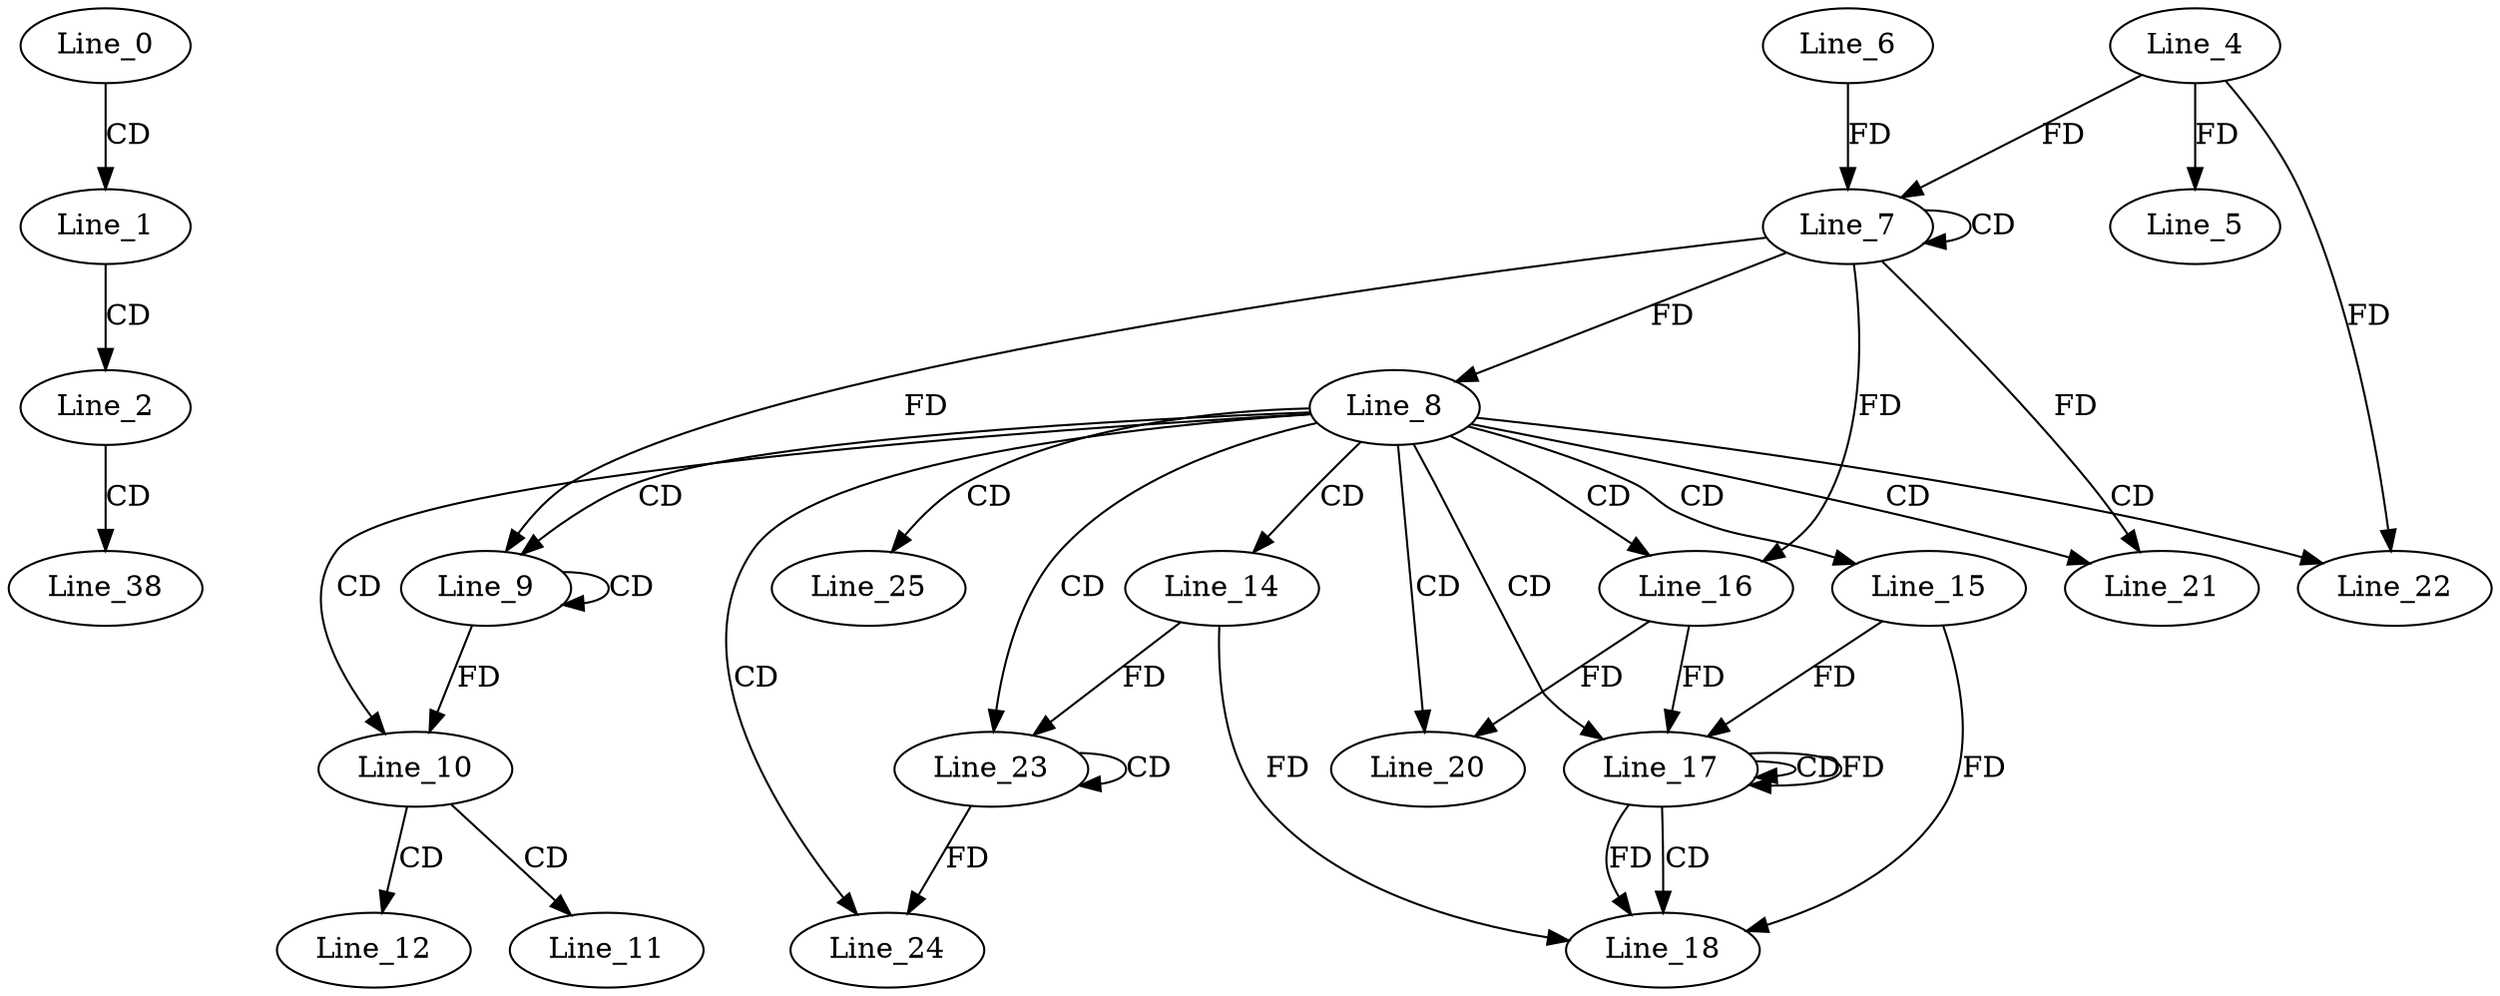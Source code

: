 digraph G {
  Line_0;
  Line_1;
  Line_2;
  Line_4;
  Line_5;
  Line_7;
  Line_7;
  Line_6;
  Line_8;
  Line_9;
  Line_9;
  Line_9;
  Line_10;
  Line_11;
  Line_12;
  Line_14;
  Line_15;
  Line_16;
  Line_16;
  Line_17;
  Line_17;
  Line_17;
  Line_18;
  Line_20;
  Line_21;
  Line_21;
  Line_22;
  Line_23;
  Line_23;
  Line_24;
  Line_24;
  Line_25;
  Line_38;
  Line_0 -> Line_1 [ label="CD" ];
  Line_1 -> Line_2 [ label="CD" ];
  Line_4 -> Line_5 [ label="FD" ];
  Line_7 -> Line_7 [ label="CD" ];
  Line_6 -> Line_7 [ label="FD" ];
  Line_4 -> Line_7 [ label="FD" ];
  Line_7 -> Line_8 [ label="FD" ];
  Line_8 -> Line_9 [ label="CD" ];
  Line_9 -> Line_9 [ label="CD" ];
  Line_7 -> Line_9 [ label="FD" ];
  Line_8 -> Line_10 [ label="CD" ];
  Line_9 -> Line_10 [ label="FD" ];
  Line_10 -> Line_11 [ label="CD" ];
  Line_10 -> Line_12 [ label="CD" ];
  Line_8 -> Line_14 [ label="CD" ];
  Line_8 -> Line_15 [ label="CD" ];
  Line_8 -> Line_16 [ label="CD" ];
  Line_7 -> Line_16 [ label="FD" ];
  Line_8 -> Line_17 [ label="CD" ];
  Line_17 -> Line_17 [ label="CD" ];
  Line_17 -> Line_17 [ label="FD" ];
  Line_15 -> Line_17 [ label="FD" ];
  Line_16 -> Line_17 [ label="FD" ];
  Line_17 -> Line_18 [ label="CD" ];
  Line_14 -> Line_18 [ label="FD" ];
  Line_17 -> Line_18 [ label="FD" ];
  Line_15 -> Line_18 [ label="FD" ];
  Line_8 -> Line_20 [ label="CD" ];
  Line_16 -> Line_20 [ label="FD" ];
  Line_8 -> Line_21 [ label="CD" ];
  Line_7 -> Line_21 [ label="FD" ];
  Line_8 -> Line_22 [ label="CD" ];
  Line_4 -> Line_22 [ label="FD" ];
  Line_8 -> Line_23 [ label="CD" ];
  Line_23 -> Line_23 [ label="CD" ];
  Line_14 -> Line_23 [ label="FD" ];
  Line_8 -> Line_24 [ label="CD" ];
  Line_23 -> Line_24 [ label="FD" ];
  Line_8 -> Line_25 [ label="CD" ];
  Line_2 -> Line_38 [ label="CD" ];
}
